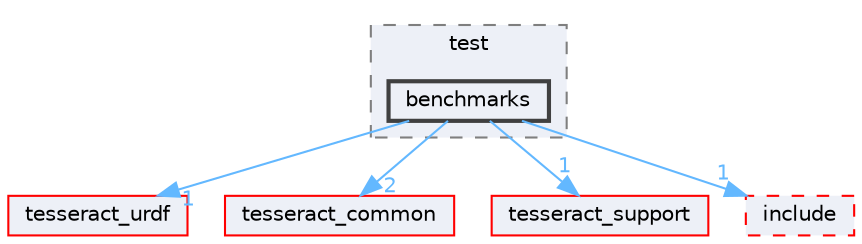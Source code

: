 digraph "tesseract_environment/test/benchmarks"
{
 // LATEX_PDF_SIZE
  bgcolor="transparent";
  edge [fontname=Helvetica,fontsize=10,labelfontname=Helvetica,labelfontsize=10];
  node [fontname=Helvetica,fontsize=10,shape=box,height=0.2,width=0.4];
  compound=true
  subgraph clusterdir_0039c9dd20aaca6731146acdf8ffa453 {
    graph [ bgcolor="#edf0f7", pencolor="grey50", label="test", fontname=Helvetica,fontsize=10 style="filled,dashed", URL="dir_0039c9dd20aaca6731146acdf8ffa453.html",tooltip=""]
  dir_8a1d5af1cea3b73e3b1240e25e3b514e [label="benchmarks", fillcolor="#edf0f7", color="grey25", style="filled,bold", URL="dir_8a1d5af1cea3b73e3b1240e25e3b514e.html",tooltip=""];
  }
  dir_73dd8f3c3376cfb32596795362fe062b [label="tesseract_urdf", fillcolor="#edf0f7", color="red", style="filled", URL="dir_73dd8f3c3376cfb32596795362fe062b.html",tooltip=""];
  dir_8430b83f3af685b4c96d298a32e9aa37 [label="tesseract_common", fillcolor="#edf0f7", color="red", style="filled", URL="dir_8430b83f3af685b4c96d298a32e9aa37.html",tooltip=""];
  dir_da909b66eb41dea5cfc6351b8c562363 [label="tesseract_support", fillcolor="#edf0f7", color="red", style="filled", URL="dir_da909b66eb41dea5cfc6351b8c562363.html",tooltip=""];
  dir_f3372b4dc4ca8d24991e7b5a88f47737 [label="include", fillcolor="#edf0f7", color="red", style="filled,dashed", URL="dir_f3372b4dc4ca8d24991e7b5a88f47737.html",tooltip=""];
  dir_8a1d5af1cea3b73e3b1240e25e3b514e->dir_73dd8f3c3376cfb32596795362fe062b [headlabel="1", labeldistance=1.5 headhref="dir_000002_000095.html" color="steelblue1" fontcolor="steelblue1"];
  dir_8a1d5af1cea3b73e3b1240e25e3b514e->dir_8430b83f3af685b4c96d298a32e9aa37 [headlabel="2", labeldistance=1.5 headhref="dir_000002_000075.html" color="steelblue1" fontcolor="steelblue1"];
  dir_8a1d5af1cea3b73e3b1240e25e3b514e->dir_da909b66eb41dea5cfc6351b8c562363 [headlabel="1", labeldistance=1.5 headhref="dir_000002_000093.html" color="steelblue1" fontcolor="steelblue1"];
  dir_8a1d5af1cea3b73e3b1240e25e3b514e->dir_f3372b4dc4ca8d24991e7b5a88f47737 [headlabel="1", labeldistance=1.5 headhref="dir_000002_000032.html" color="steelblue1" fontcolor="steelblue1"];
}

